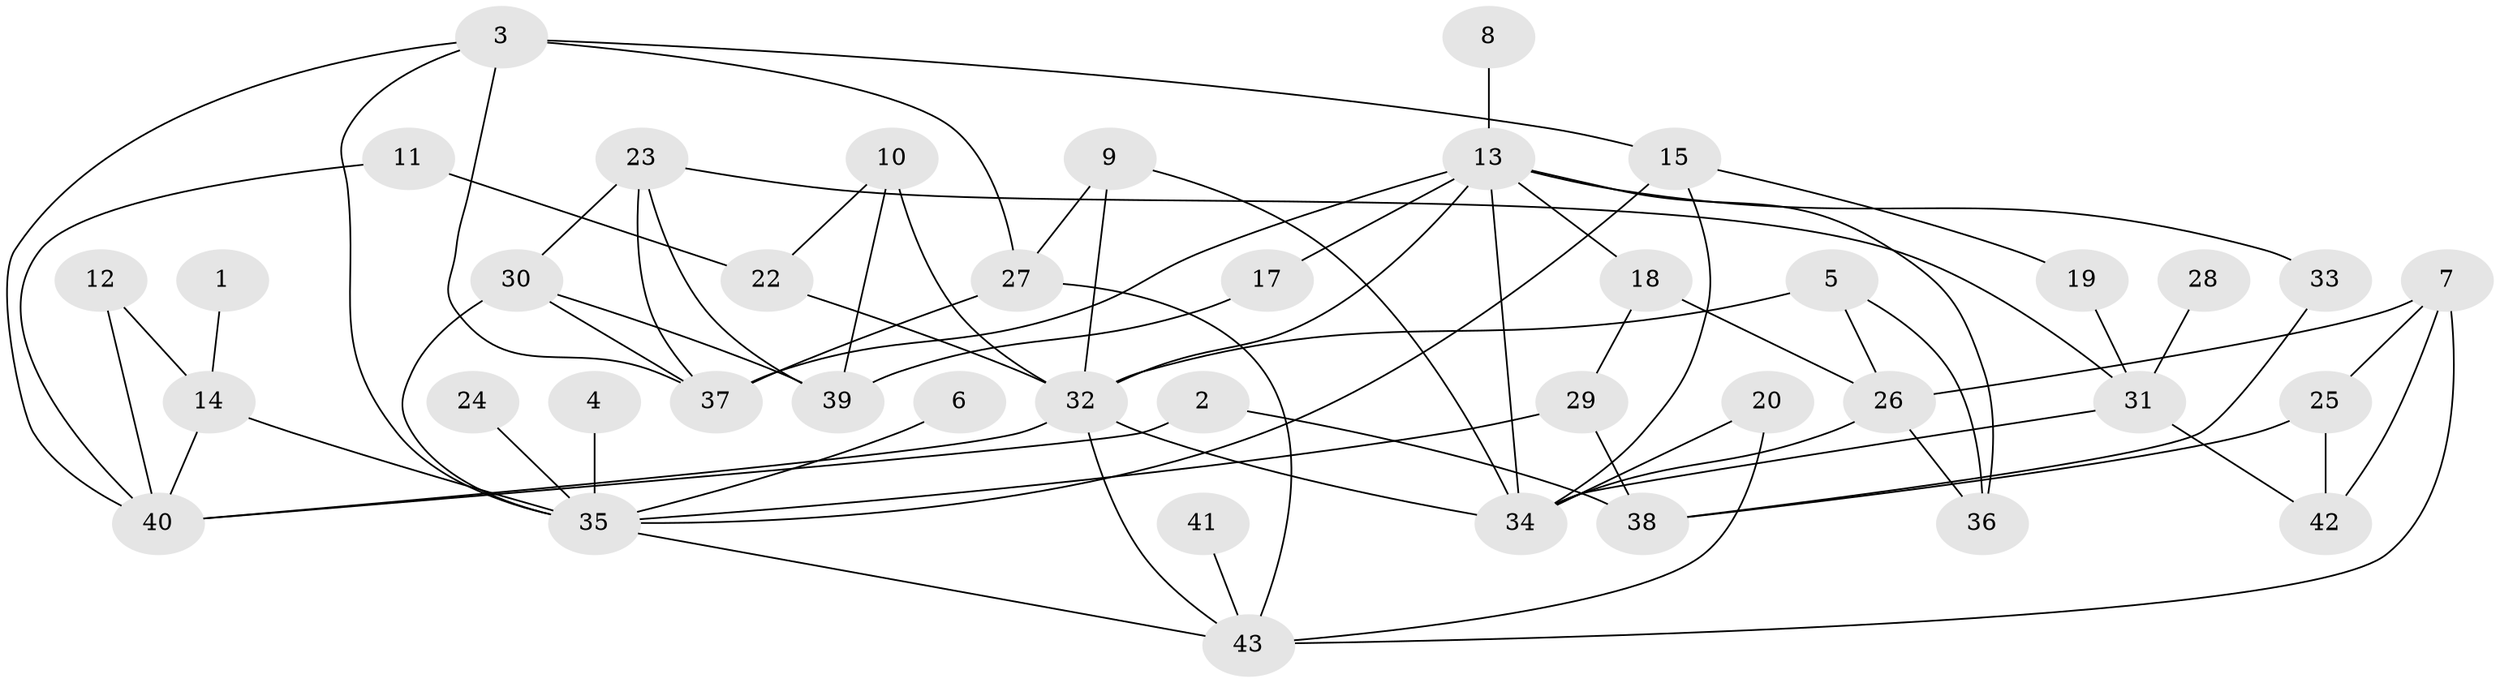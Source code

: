 // original degree distribution, {3: 0.2823529411764706, 2: 0.2823529411764706, 1: 0.16470588235294117, 5: 0.047058823529411764, 4: 0.15294117647058825, 6: 0.03529411764705882, 0: 0.023529411764705882, 8: 0.011764705882352941}
// Generated by graph-tools (version 1.1) at 2025/25/03/09/25 03:25:14]
// undirected, 41 vertices, 72 edges
graph export_dot {
graph [start="1"]
  node [color=gray90,style=filled];
  1;
  2;
  3;
  4;
  5;
  6;
  7;
  8;
  9;
  10;
  11;
  12;
  13;
  14;
  15;
  17;
  18;
  19;
  20;
  22;
  23;
  24;
  25;
  26;
  27;
  28;
  29;
  30;
  31;
  32;
  33;
  34;
  35;
  36;
  37;
  38;
  39;
  40;
  41;
  42;
  43;
  1 -- 14 [weight=1.0];
  2 -- 38 [weight=1.0];
  2 -- 40 [weight=1.0];
  3 -- 15 [weight=1.0];
  3 -- 27 [weight=1.0];
  3 -- 35 [weight=1.0];
  3 -- 37 [weight=1.0];
  3 -- 40 [weight=1.0];
  4 -- 35 [weight=1.0];
  5 -- 26 [weight=1.0];
  5 -- 32 [weight=1.0];
  5 -- 36 [weight=1.0];
  6 -- 35 [weight=1.0];
  7 -- 25 [weight=1.0];
  7 -- 26 [weight=1.0];
  7 -- 42 [weight=1.0];
  7 -- 43 [weight=1.0];
  8 -- 13 [weight=1.0];
  9 -- 27 [weight=1.0];
  9 -- 32 [weight=1.0];
  9 -- 34 [weight=1.0];
  10 -- 22 [weight=1.0];
  10 -- 32 [weight=2.0];
  10 -- 39 [weight=1.0];
  11 -- 22 [weight=1.0];
  11 -- 40 [weight=1.0];
  12 -- 14 [weight=1.0];
  12 -- 40 [weight=1.0];
  13 -- 17 [weight=1.0];
  13 -- 18 [weight=1.0];
  13 -- 32 [weight=1.0];
  13 -- 33 [weight=1.0];
  13 -- 34 [weight=1.0];
  13 -- 36 [weight=1.0];
  13 -- 37 [weight=1.0];
  14 -- 35 [weight=1.0];
  14 -- 40 [weight=1.0];
  15 -- 19 [weight=1.0];
  15 -- 34 [weight=1.0];
  15 -- 35 [weight=1.0];
  17 -- 39 [weight=1.0];
  18 -- 26 [weight=1.0];
  18 -- 29 [weight=1.0];
  19 -- 31 [weight=1.0];
  20 -- 34 [weight=1.0];
  20 -- 43 [weight=1.0];
  22 -- 32 [weight=1.0];
  23 -- 30 [weight=1.0];
  23 -- 31 [weight=1.0];
  23 -- 37 [weight=1.0];
  23 -- 39 [weight=1.0];
  24 -- 35 [weight=1.0];
  25 -- 38 [weight=1.0];
  25 -- 42 [weight=1.0];
  26 -- 34 [weight=1.0];
  26 -- 36 [weight=1.0];
  27 -- 37 [weight=1.0];
  27 -- 43 [weight=1.0];
  28 -- 31 [weight=1.0];
  29 -- 35 [weight=1.0];
  29 -- 38 [weight=2.0];
  30 -- 35 [weight=1.0];
  30 -- 37 [weight=1.0];
  30 -- 39 [weight=1.0];
  31 -- 34 [weight=1.0];
  31 -- 42 [weight=1.0];
  32 -- 34 [weight=1.0];
  32 -- 40 [weight=1.0];
  32 -- 43 [weight=1.0];
  33 -- 38 [weight=1.0];
  35 -- 43 [weight=1.0];
  41 -- 43 [weight=1.0];
}
